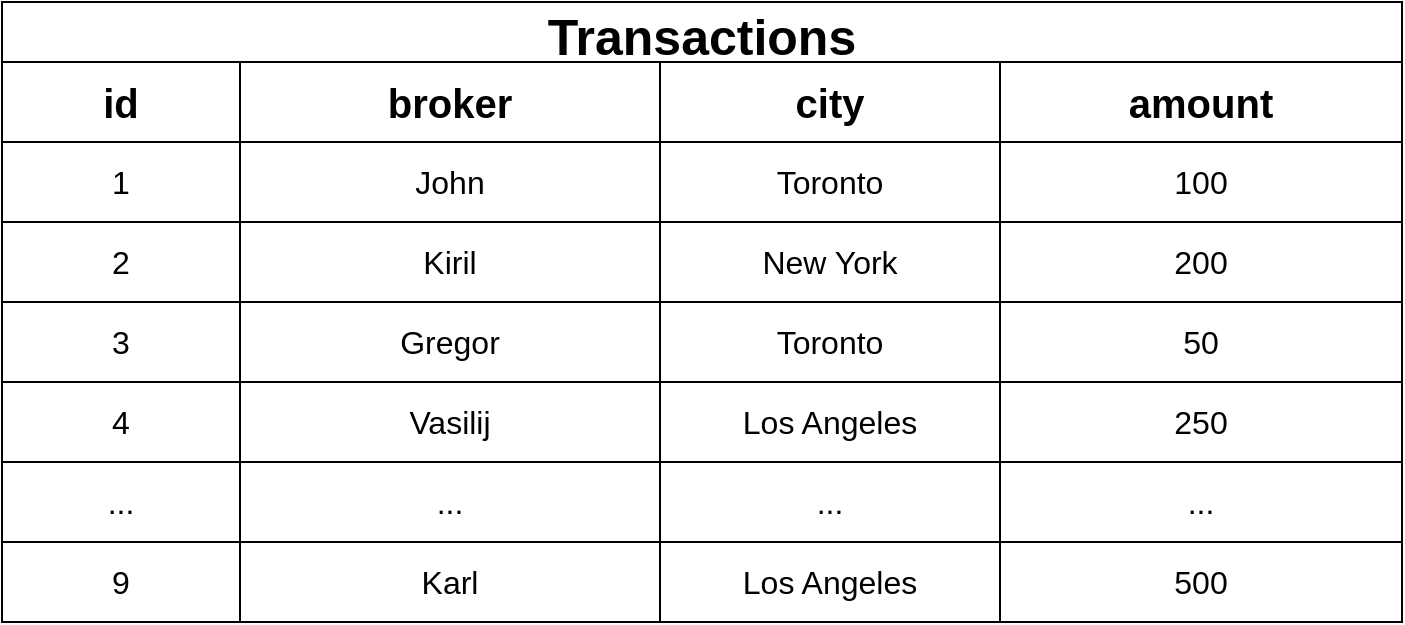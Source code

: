 <mxfile version="21.3.5" type="device">
  <diagram name="Page-1" id="K-cHxE39_oSuVvGbcCYV">
    <mxGraphModel dx="1050" dy="523" grid="1" gridSize="10" guides="1" tooltips="1" connect="1" arrows="1" fold="1" page="1" pageScale="1" pageWidth="850" pageHeight="1100" math="0" shadow="0">
      <root>
        <mxCell id="0" />
        <mxCell id="1" parent="0" />
        <mxCell id="d8kG1DlG0p4bEzFvJcGL-34" value="Transactions" style="shape=table;startSize=30;container=1;collapsible=0;childLayout=tableLayout;strokeColor=default;fontSize=25;fontStyle=1" vertex="1" parent="1">
          <mxGeometry x="31" y="240" width="700" height="310" as="geometry" />
        </mxCell>
        <mxCell id="d8kG1DlG0p4bEzFvJcGL-35" value="" style="shape=tableRow;horizontal=0;startSize=0;swimlaneHead=0;swimlaneBody=0;strokeColor=inherit;top=0;left=0;bottom=0;right=0;collapsible=0;dropTarget=0;fillColor=none;points=[[0,0.5],[1,0.5]];portConstraint=eastwest;fontSize=16;" vertex="1" parent="d8kG1DlG0p4bEzFvJcGL-34">
          <mxGeometry y="30" width="700" height="40" as="geometry" />
        </mxCell>
        <mxCell id="d8kG1DlG0p4bEzFvJcGL-36" value="&lt;b&gt;&lt;font style=&quot;font-size: 20px;&quot;&gt;id&lt;/font&gt;&lt;/b&gt;" style="shape=partialRectangle;html=1;whiteSpace=wrap;connectable=0;strokeColor=inherit;overflow=hidden;fillColor=none;top=0;left=0;bottom=0;right=0;pointerEvents=1;fontSize=16;" vertex="1" parent="d8kG1DlG0p4bEzFvJcGL-35">
          <mxGeometry width="119" height="40" as="geometry">
            <mxRectangle width="119" height="40" as="alternateBounds" />
          </mxGeometry>
        </mxCell>
        <mxCell id="d8kG1DlG0p4bEzFvJcGL-37" value="&lt;b&gt;&lt;font style=&quot;font-size: 20px;&quot;&gt;broker&lt;/font&gt;&lt;/b&gt;" style="shape=partialRectangle;html=1;whiteSpace=wrap;connectable=0;strokeColor=inherit;overflow=hidden;fillColor=none;top=0;left=0;bottom=0;right=0;pointerEvents=1;fontSize=16;" vertex="1" parent="d8kG1DlG0p4bEzFvJcGL-35">
          <mxGeometry x="119" width="210" height="40" as="geometry">
            <mxRectangle width="210" height="40" as="alternateBounds" />
          </mxGeometry>
        </mxCell>
        <mxCell id="d8kG1DlG0p4bEzFvJcGL-38" value="&lt;b&gt;&lt;font style=&quot;font-size: 20px;&quot;&gt;city&lt;/font&gt;&lt;/b&gt;" style="shape=partialRectangle;html=1;whiteSpace=wrap;connectable=0;strokeColor=inherit;overflow=hidden;fillColor=none;top=0;left=0;bottom=0;right=0;pointerEvents=1;fontSize=16;" vertex="1" parent="d8kG1DlG0p4bEzFvJcGL-35">
          <mxGeometry x="329" width="170" height="40" as="geometry">
            <mxRectangle width="170" height="40" as="alternateBounds" />
          </mxGeometry>
        </mxCell>
        <mxCell id="d8kG1DlG0p4bEzFvJcGL-50" value="&lt;b&gt;&lt;font style=&quot;font-size: 20px;&quot;&gt;amount&lt;/font&gt;&lt;/b&gt;" style="shape=partialRectangle;html=1;whiteSpace=wrap;connectable=0;strokeColor=inherit;overflow=hidden;fillColor=none;top=0;left=0;bottom=0;right=0;pointerEvents=1;fontSize=16;" vertex="1" parent="d8kG1DlG0p4bEzFvJcGL-35">
          <mxGeometry x="499" width="201" height="40" as="geometry">
            <mxRectangle width="201" height="40" as="alternateBounds" />
          </mxGeometry>
        </mxCell>
        <mxCell id="d8kG1DlG0p4bEzFvJcGL-39" value="" style="shape=tableRow;horizontal=0;startSize=0;swimlaneHead=0;swimlaneBody=0;strokeColor=inherit;top=0;left=0;bottom=0;right=0;collapsible=0;dropTarget=0;fillColor=none;points=[[0,0.5],[1,0.5]];portConstraint=eastwest;fontSize=16;" vertex="1" parent="d8kG1DlG0p4bEzFvJcGL-34">
          <mxGeometry y="70" width="700" height="40" as="geometry" />
        </mxCell>
        <mxCell id="d8kG1DlG0p4bEzFvJcGL-40" value="1" style="shape=partialRectangle;html=1;whiteSpace=wrap;connectable=0;strokeColor=inherit;overflow=hidden;fillColor=none;top=0;left=0;bottom=0;right=0;pointerEvents=1;fontSize=16;" vertex="1" parent="d8kG1DlG0p4bEzFvJcGL-39">
          <mxGeometry width="119" height="40" as="geometry">
            <mxRectangle width="119" height="40" as="alternateBounds" />
          </mxGeometry>
        </mxCell>
        <mxCell id="d8kG1DlG0p4bEzFvJcGL-41" value="John" style="shape=partialRectangle;html=1;whiteSpace=wrap;connectable=0;strokeColor=inherit;overflow=hidden;fillColor=none;top=0;left=0;bottom=0;right=0;pointerEvents=1;fontSize=16;" vertex="1" parent="d8kG1DlG0p4bEzFvJcGL-39">
          <mxGeometry x="119" width="210" height="40" as="geometry">
            <mxRectangle width="210" height="40" as="alternateBounds" />
          </mxGeometry>
        </mxCell>
        <mxCell id="d8kG1DlG0p4bEzFvJcGL-42" value="Toronto" style="shape=partialRectangle;html=1;whiteSpace=wrap;connectable=0;strokeColor=inherit;overflow=hidden;fillColor=none;top=0;left=0;bottom=0;right=0;pointerEvents=1;fontSize=16;" vertex="1" parent="d8kG1DlG0p4bEzFvJcGL-39">
          <mxGeometry x="329" width="170" height="40" as="geometry">
            <mxRectangle width="170" height="40" as="alternateBounds" />
          </mxGeometry>
        </mxCell>
        <mxCell id="d8kG1DlG0p4bEzFvJcGL-51" value="100" style="shape=partialRectangle;html=1;whiteSpace=wrap;connectable=0;strokeColor=inherit;overflow=hidden;fillColor=none;top=0;left=0;bottom=0;right=0;pointerEvents=1;fontSize=16;" vertex="1" parent="d8kG1DlG0p4bEzFvJcGL-39">
          <mxGeometry x="499" width="201" height="40" as="geometry">
            <mxRectangle width="201" height="40" as="alternateBounds" />
          </mxGeometry>
        </mxCell>
        <mxCell id="d8kG1DlG0p4bEzFvJcGL-43" value="" style="shape=tableRow;horizontal=0;startSize=0;swimlaneHead=0;swimlaneBody=0;strokeColor=inherit;top=0;left=0;bottom=0;right=0;collapsible=0;dropTarget=0;fillColor=none;points=[[0,0.5],[1,0.5]];portConstraint=eastwest;fontSize=16;" vertex="1" parent="d8kG1DlG0p4bEzFvJcGL-34">
          <mxGeometry y="110" width="700" height="40" as="geometry" />
        </mxCell>
        <mxCell id="d8kG1DlG0p4bEzFvJcGL-44" value="2" style="shape=partialRectangle;html=1;whiteSpace=wrap;connectable=0;strokeColor=inherit;overflow=hidden;fillColor=none;top=0;left=0;bottom=0;right=0;pointerEvents=1;fontSize=16;" vertex="1" parent="d8kG1DlG0p4bEzFvJcGL-43">
          <mxGeometry width="119" height="40" as="geometry">
            <mxRectangle width="119" height="40" as="alternateBounds" />
          </mxGeometry>
        </mxCell>
        <mxCell id="d8kG1DlG0p4bEzFvJcGL-45" value="Kiril" style="shape=partialRectangle;html=1;whiteSpace=wrap;connectable=0;strokeColor=inherit;overflow=hidden;fillColor=none;top=0;left=0;bottom=0;right=0;pointerEvents=1;fontSize=16;" vertex="1" parent="d8kG1DlG0p4bEzFvJcGL-43">
          <mxGeometry x="119" width="210" height="40" as="geometry">
            <mxRectangle width="210" height="40" as="alternateBounds" />
          </mxGeometry>
        </mxCell>
        <mxCell id="d8kG1DlG0p4bEzFvJcGL-46" value="New York" style="shape=partialRectangle;html=1;whiteSpace=wrap;connectable=0;strokeColor=inherit;overflow=hidden;fillColor=none;top=0;left=0;bottom=0;right=0;pointerEvents=1;fontSize=16;" vertex="1" parent="d8kG1DlG0p4bEzFvJcGL-43">
          <mxGeometry x="329" width="170" height="40" as="geometry">
            <mxRectangle width="170" height="40" as="alternateBounds" />
          </mxGeometry>
        </mxCell>
        <mxCell id="d8kG1DlG0p4bEzFvJcGL-52" value="200" style="shape=partialRectangle;html=1;whiteSpace=wrap;connectable=0;strokeColor=inherit;overflow=hidden;fillColor=none;top=0;left=0;bottom=0;right=0;pointerEvents=1;fontSize=16;" vertex="1" parent="d8kG1DlG0p4bEzFvJcGL-43">
          <mxGeometry x="499" width="201" height="40" as="geometry">
            <mxRectangle width="201" height="40" as="alternateBounds" />
          </mxGeometry>
        </mxCell>
        <mxCell id="d8kG1DlG0p4bEzFvJcGL-53" style="shape=tableRow;horizontal=0;startSize=0;swimlaneHead=0;swimlaneBody=0;strokeColor=inherit;top=0;left=0;bottom=0;right=0;collapsible=0;dropTarget=0;fillColor=none;points=[[0,0.5],[1,0.5]];portConstraint=eastwest;fontSize=16;" vertex="1" parent="d8kG1DlG0p4bEzFvJcGL-34">
          <mxGeometry y="150" width="700" height="40" as="geometry" />
        </mxCell>
        <mxCell id="d8kG1DlG0p4bEzFvJcGL-54" value="3" style="shape=partialRectangle;html=1;whiteSpace=wrap;connectable=0;strokeColor=inherit;overflow=hidden;fillColor=none;top=0;left=0;bottom=0;right=0;pointerEvents=1;fontSize=16;" vertex="1" parent="d8kG1DlG0p4bEzFvJcGL-53">
          <mxGeometry width="119" height="40" as="geometry">
            <mxRectangle width="119" height="40" as="alternateBounds" />
          </mxGeometry>
        </mxCell>
        <mxCell id="d8kG1DlG0p4bEzFvJcGL-55" value="Gregor" style="shape=partialRectangle;html=1;whiteSpace=wrap;connectable=0;strokeColor=inherit;overflow=hidden;fillColor=none;top=0;left=0;bottom=0;right=0;pointerEvents=1;fontSize=16;" vertex="1" parent="d8kG1DlG0p4bEzFvJcGL-53">
          <mxGeometry x="119" width="210" height="40" as="geometry">
            <mxRectangle width="210" height="40" as="alternateBounds" />
          </mxGeometry>
        </mxCell>
        <mxCell id="d8kG1DlG0p4bEzFvJcGL-56" value="Toronto" style="shape=partialRectangle;html=1;whiteSpace=wrap;connectable=0;strokeColor=inherit;overflow=hidden;fillColor=none;top=0;left=0;bottom=0;right=0;pointerEvents=1;fontSize=16;" vertex="1" parent="d8kG1DlG0p4bEzFvJcGL-53">
          <mxGeometry x="329" width="170" height="40" as="geometry">
            <mxRectangle width="170" height="40" as="alternateBounds" />
          </mxGeometry>
        </mxCell>
        <mxCell id="d8kG1DlG0p4bEzFvJcGL-57" value="50" style="shape=partialRectangle;html=1;whiteSpace=wrap;connectable=0;strokeColor=inherit;overflow=hidden;fillColor=none;top=0;left=0;bottom=0;right=0;pointerEvents=1;fontSize=16;" vertex="1" parent="d8kG1DlG0p4bEzFvJcGL-53">
          <mxGeometry x="499" width="201" height="40" as="geometry">
            <mxRectangle width="201" height="40" as="alternateBounds" />
          </mxGeometry>
        </mxCell>
        <mxCell id="d8kG1DlG0p4bEzFvJcGL-59" style="shape=tableRow;horizontal=0;startSize=0;swimlaneHead=0;swimlaneBody=0;strokeColor=inherit;top=0;left=0;bottom=0;right=0;collapsible=0;dropTarget=0;fillColor=none;points=[[0,0.5],[1,0.5]];portConstraint=eastwest;fontSize=16;" vertex="1" parent="d8kG1DlG0p4bEzFvJcGL-34">
          <mxGeometry y="190" width="700" height="40" as="geometry" />
        </mxCell>
        <mxCell id="d8kG1DlG0p4bEzFvJcGL-60" value="4" style="shape=partialRectangle;html=1;whiteSpace=wrap;connectable=0;strokeColor=inherit;overflow=hidden;fillColor=none;top=0;left=0;bottom=0;right=0;pointerEvents=1;fontSize=16;" vertex="1" parent="d8kG1DlG0p4bEzFvJcGL-59">
          <mxGeometry width="119" height="40" as="geometry">
            <mxRectangle width="119" height="40" as="alternateBounds" />
          </mxGeometry>
        </mxCell>
        <mxCell id="d8kG1DlG0p4bEzFvJcGL-61" value="Vasilij" style="shape=partialRectangle;html=1;whiteSpace=wrap;connectable=0;strokeColor=inherit;overflow=hidden;fillColor=none;top=0;left=0;bottom=0;right=0;pointerEvents=1;fontSize=16;" vertex="1" parent="d8kG1DlG0p4bEzFvJcGL-59">
          <mxGeometry x="119" width="210" height="40" as="geometry">
            <mxRectangle width="210" height="40" as="alternateBounds" />
          </mxGeometry>
        </mxCell>
        <mxCell id="d8kG1DlG0p4bEzFvJcGL-62" value="Los Angeles" style="shape=partialRectangle;html=1;whiteSpace=wrap;connectable=0;strokeColor=inherit;overflow=hidden;fillColor=none;top=0;left=0;bottom=0;right=0;pointerEvents=1;fontSize=16;" vertex="1" parent="d8kG1DlG0p4bEzFvJcGL-59">
          <mxGeometry x="329" width="170" height="40" as="geometry">
            <mxRectangle width="170" height="40" as="alternateBounds" />
          </mxGeometry>
        </mxCell>
        <mxCell id="d8kG1DlG0p4bEzFvJcGL-63" value="250" style="shape=partialRectangle;html=1;whiteSpace=wrap;connectable=0;strokeColor=inherit;overflow=hidden;fillColor=none;top=0;left=0;bottom=0;right=0;pointerEvents=1;fontSize=16;" vertex="1" parent="d8kG1DlG0p4bEzFvJcGL-59">
          <mxGeometry x="499" width="201" height="40" as="geometry">
            <mxRectangle width="201" height="40" as="alternateBounds" />
          </mxGeometry>
        </mxCell>
        <mxCell id="d8kG1DlG0p4bEzFvJcGL-65" style="shape=tableRow;horizontal=0;startSize=0;swimlaneHead=0;swimlaneBody=0;strokeColor=inherit;top=0;left=0;bottom=0;right=0;collapsible=0;dropTarget=0;fillColor=none;points=[[0,0.5],[1,0.5]];portConstraint=eastwest;fontSize=16;" vertex="1" parent="d8kG1DlG0p4bEzFvJcGL-34">
          <mxGeometry y="230" width="700" height="40" as="geometry" />
        </mxCell>
        <mxCell id="d8kG1DlG0p4bEzFvJcGL-66" value="..." style="shape=partialRectangle;html=1;whiteSpace=wrap;connectable=0;strokeColor=inherit;overflow=hidden;fillColor=none;top=0;left=0;bottom=0;right=0;pointerEvents=1;fontSize=16;" vertex="1" parent="d8kG1DlG0p4bEzFvJcGL-65">
          <mxGeometry width="119" height="40" as="geometry">
            <mxRectangle width="119" height="40" as="alternateBounds" />
          </mxGeometry>
        </mxCell>
        <mxCell id="d8kG1DlG0p4bEzFvJcGL-67" value="..." style="shape=partialRectangle;html=1;whiteSpace=wrap;connectable=0;strokeColor=inherit;overflow=hidden;fillColor=none;top=0;left=0;bottom=0;right=0;pointerEvents=1;fontSize=16;" vertex="1" parent="d8kG1DlG0p4bEzFvJcGL-65">
          <mxGeometry x="119" width="210" height="40" as="geometry">
            <mxRectangle width="210" height="40" as="alternateBounds" />
          </mxGeometry>
        </mxCell>
        <mxCell id="d8kG1DlG0p4bEzFvJcGL-68" value="..." style="shape=partialRectangle;html=1;whiteSpace=wrap;connectable=0;strokeColor=inherit;overflow=hidden;fillColor=none;top=0;left=0;bottom=0;right=0;pointerEvents=1;fontSize=16;" vertex="1" parent="d8kG1DlG0p4bEzFvJcGL-65">
          <mxGeometry x="329" width="170" height="40" as="geometry">
            <mxRectangle width="170" height="40" as="alternateBounds" />
          </mxGeometry>
        </mxCell>
        <mxCell id="d8kG1DlG0p4bEzFvJcGL-69" value="..." style="shape=partialRectangle;html=1;whiteSpace=wrap;connectable=0;strokeColor=inherit;overflow=hidden;fillColor=none;top=0;left=0;bottom=0;right=0;pointerEvents=1;fontSize=16;" vertex="1" parent="d8kG1DlG0p4bEzFvJcGL-65">
          <mxGeometry x="499" width="201" height="40" as="geometry">
            <mxRectangle width="201" height="40" as="alternateBounds" />
          </mxGeometry>
        </mxCell>
        <mxCell id="d8kG1DlG0p4bEzFvJcGL-71" style="shape=tableRow;horizontal=0;startSize=0;swimlaneHead=0;swimlaneBody=0;strokeColor=inherit;top=0;left=0;bottom=0;right=0;collapsible=0;dropTarget=0;fillColor=none;points=[[0,0.5],[1,0.5]];portConstraint=eastwest;fontSize=16;" vertex="1" parent="d8kG1DlG0p4bEzFvJcGL-34">
          <mxGeometry y="270" width="700" height="40" as="geometry" />
        </mxCell>
        <mxCell id="d8kG1DlG0p4bEzFvJcGL-72" value="9" style="shape=partialRectangle;html=1;whiteSpace=wrap;connectable=0;strokeColor=inherit;overflow=hidden;fillColor=none;top=0;left=0;bottom=0;right=0;pointerEvents=1;fontSize=16;" vertex="1" parent="d8kG1DlG0p4bEzFvJcGL-71">
          <mxGeometry width="119" height="40" as="geometry">
            <mxRectangle width="119" height="40" as="alternateBounds" />
          </mxGeometry>
        </mxCell>
        <mxCell id="d8kG1DlG0p4bEzFvJcGL-73" value="Karl" style="shape=partialRectangle;html=1;whiteSpace=wrap;connectable=0;strokeColor=inherit;overflow=hidden;fillColor=none;top=0;left=0;bottom=0;right=0;pointerEvents=1;fontSize=16;" vertex="1" parent="d8kG1DlG0p4bEzFvJcGL-71">
          <mxGeometry x="119" width="210" height="40" as="geometry">
            <mxRectangle width="210" height="40" as="alternateBounds" />
          </mxGeometry>
        </mxCell>
        <mxCell id="d8kG1DlG0p4bEzFvJcGL-74" value="Los Angeles" style="shape=partialRectangle;html=1;whiteSpace=wrap;connectable=0;strokeColor=inherit;overflow=hidden;fillColor=none;top=0;left=0;bottom=0;right=0;pointerEvents=1;fontSize=16;" vertex="1" parent="d8kG1DlG0p4bEzFvJcGL-71">
          <mxGeometry x="329" width="170" height="40" as="geometry">
            <mxRectangle width="170" height="40" as="alternateBounds" />
          </mxGeometry>
        </mxCell>
        <mxCell id="d8kG1DlG0p4bEzFvJcGL-75" value="500" style="shape=partialRectangle;html=1;whiteSpace=wrap;connectable=0;strokeColor=inherit;overflow=hidden;fillColor=none;top=0;left=0;bottom=0;right=0;pointerEvents=1;fontSize=16;" vertex="1" parent="d8kG1DlG0p4bEzFvJcGL-71">
          <mxGeometry x="499" width="201" height="40" as="geometry">
            <mxRectangle width="201" height="40" as="alternateBounds" />
          </mxGeometry>
        </mxCell>
      </root>
    </mxGraphModel>
  </diagram>
</mxfile>
